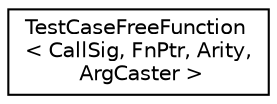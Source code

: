digraph "Graphical Class Hierarchy"
{
  edge [fontname="Helvetica",fontsize="10",labelfontname="Helvetica",labelfontsize="10"];
  node [fontname="Helvetica",fontsize="10",shape=record];
  rankdir="LR";
  Node0 [label="TestCaseFreeFunction\l\< CallSig, FnPtr, Arity,\l ArgCaster \>",height=0.2,width=0.4,color="black", fillcolor="white", style="filled",URL="$struct_test_case_free_function.html"];
}
